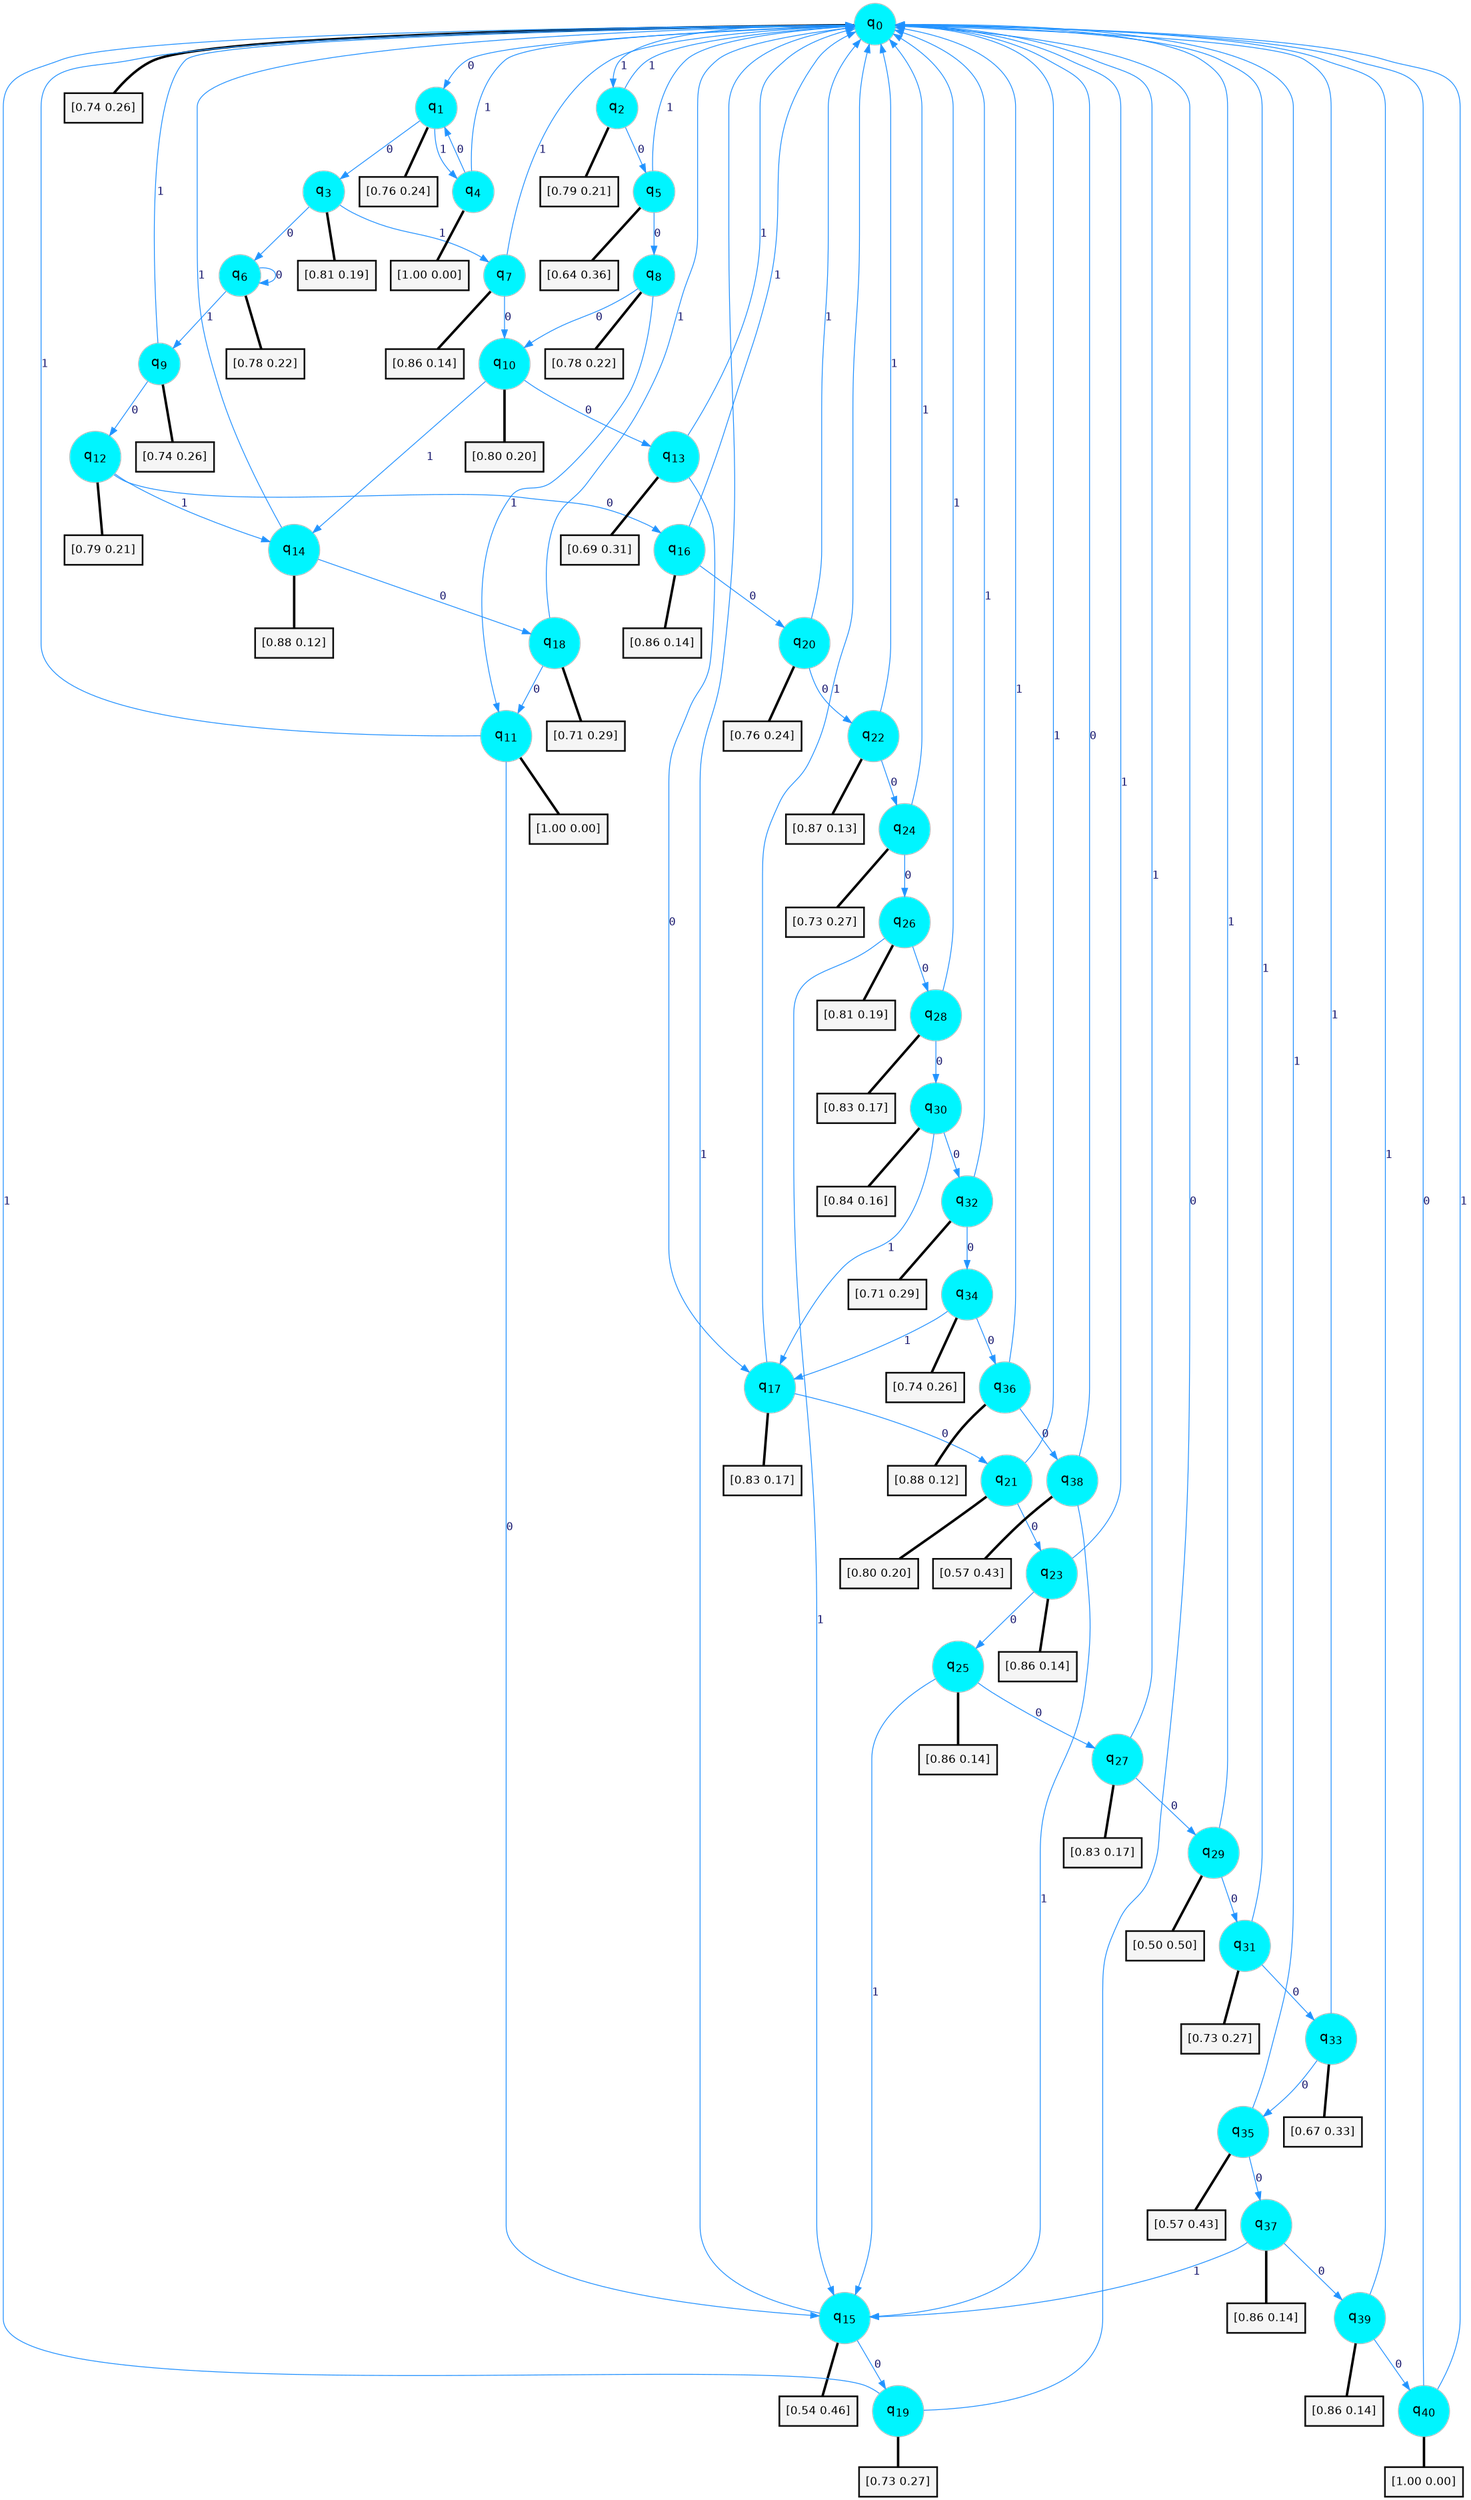 digraph G {
graph [
bgcolor=transparent, dpi=300, rankdir=TD, size="40,25"];
node [
color=gray, fillcolor=turquoise1, fontcolor=black, fontname=Helvetica, fontsize=16, fontweight=bold, shape=circle, style=filled];
edge [
arrowsize=1, color=dodgerblue1, fontcolor=midnightblue, fontname=courier, fontweight=bold, penwidth=1, style=solid, weight=20];
0[label=<q<SUB>0</SUB>>];
1[label=<q<SUB>1</SUB>>];
2[label=<q<SUB>2</SUB>>];
3[label=<q<SUB>3</SUB>>];
4[label=<q<SUB>4</SUB>>];
5[label=<q<SUB>5</SUB>>];
6[label=<q<SUB>6</SUB>>];
7[label=<q<SUB>7</SUB>>];
8[label=<q<SUB>8</SUB>>];
9[label=<q<SUB>9</SUB>>];
10[label=<q<SUB>10</SUB>>];
11[label=<q<SUB>11</SUB>>];
12[label=<q<SUB>12</SUB>>];
13[label=<q<SUB>13</SUB>>];
14[label=<q<SUB>14</SUB>>];
15[label=<q<SUB>15</SUB>>];
16[label=<q<SUB>16</SUB>>];
17[label=<q<SUB>17</SUB>>];
18[label=<q<SUB>18</SUB>>];
19[label=<q<SUB>19</SUB>>];
20[label=<q<SUB>20</SUB>>];
21[label=<q<SUB>21</SUB>>];
22[label=<q<SUB>22</SUB>>];
23[label=<q<SUB>23</SUB>>];
24[label=<q<SUB>24</SUB>>];
25[label=<q<SUB>25</SUB>>];
26[label=<q<SUB>26</SUB>>];
27[label=<q<SUB>27</SUB>>];
28[label=<q<SUB>28</SUB>>];
29[label=<q<SUB>29</SUB>>];
30[label=<q<SUB>30</SUB>>];
31[label=<q<SUB>31</SUB>>];
32[label=<q<SUB>32</SUB>>];
33[label=<q<SUB>33</SUB>>];
34[label=<q<SUB>34</SUB>>];
35[label=<q<SUB>35</SUB>>];
36[label=<q<SUB>36</SUB>>];
37[label=<q<SUB>37</SUB>>];
38[label=<q<SUB>38</SUB>>];
39[label=<q<SUB>39</SUB>>];
40[label=<q<SUB>40</SUB>>];
41[label="[0.74 0.26]", shape=box,fontcolor=black, fontname=Helvetica, fontsize=14, penwidth=2, fillcolor=whitesmoke,color=black];
42[label="[0.76 0.24]", shape=box,fontcolor=black, fontname=Helvetica, fontsize=14, penwidth=2, fillcolor=whitesmoke,color=black];
43[label="[0.79 0.21]", shape=box,fontcolor=black, fontname=Helvetica, fontsize=14, penwidth=2, fillcolor=whitesmoke,color=black];
44[label="[0.81 0.19]", shape=box,fontcolor=black, fontname=Helvetica, fontsize=14, penwidth=2, fillcolor=whitesmoke,color=black];
45[label="[1.00 0.00]", shape=box,fontcolor=black, fontname=Helvetica, fontsize=14, penwidth=2, fillcolor=whitesmoke,color=black];
46[label="[0.64 0.36]", shape=box,fontcolor=black, fontname=Helvetica, fontsize=14, penwidth=2, fillcolor=whitesmoke,color=black];
47[label="[0.78 0.22]", shape=box,fontcolor=black, fontname=Helvetica, fontsize=14, penwidth=2, fillcolor=whitesmoke,color=black];
48[label="[0.86 0.14]", shape=box,fontcolor=black, fontname=Helvetica, fontsize=14, penwidth=2, fillcolor=whitesmoke,color=black];
49[label="[0.78 0.22]", shape=box,fontcolor=black, fontname=Helvetica, fontsize=14, penwidth=2, fillcolor=whitesmoke,color=black];
50[label="[0.74 0.26]", shape=box,fontcolor=black, fontname=Helvetica, fontsize=14, penwidth=2, fillcolor=whitesmoke,color=black];
51[label="[0.80 0.20]", shape=box,fontcolor=black, fontname=Helvetica, fontsize=14, penwidth=2, fillcolor=whitesmoke,color=black];
52[label="[1.00 0.00]", shape=box,fontcolor=black, fontname=Helvetica, fontsize=14, penwidth=2, fillcolor=whitesmoke,color=black];
53[label="[0.79 0.21]", shape=box,fontcolor=black, fontname=Helvetica, fontsize=14, penwidth=2, fillcolor=whitesmoke,color=black];
54[label="[0.69 0.31]", shape=box,fontcolor=black, fontname=Helvetica, fontsize=14, penwidth=2, fillcolor=whitesmoke,color=black];
55[label="[0.88 0.12]", shape=box,fontcolor=black, fontname=Helvetica, fontsize=14, penwidth=2, fillcolor=whitesmoke,color=black];
56[label="[0.54 0.46]", shape=box,fontcolor=black, fontname=Helvetica, fontsize=14, penwidth=2, fillcolor=whitesmoke,color=black];
57[label="[0.86 0.14]", shape=box,fontcolor=black, fontname=Helvetica, fontsize=14, penwidth=2, fillcolor=whitesmoke,color=black];
58[label="[0.83 0.17]", shape=box,fontcolor=black, fontname=Helvetica, fontsize=14, penwidth=2, fillcolor=whitesmoke,color=black];
59[label="[0.71 0.29]", shape=box,fontcolor=black, fontname=Helvetica, fontsize=14, penwidth=2, fillcolor=whitesmoke,color=black];
60[label="[0.73 0.27]", shape=box,fontcolor=black, fontname=Helvetica, fontsize=14, penwidth=2, fillcolor=whitesmoke,color=black];
61[label="[0.76 0.24]", shape=box,fontcolor=black, fontname=Helvetica, fontsize=14, penwidth=2, fillcolor=whitesmoke,color=black];
62[label="[0.80 0.20]", shape=box,fontcolor=black, fontname=Helvetica, fontsize=14, penwidth=2, fillcolor=whitesmoke,color=black];
63[label="[0.87 0.13]", shape=box,fontcolor=black, fontname=Helvetica, fontsize=14, penwidth=2, fillcolor=whitesmoke,color=black];
64[label="[0.86 0.14]", shape=box,fontcolor=black, fontname=Helvetica, fontsize=14, penwidth=2, fillcolor=whitesmoke,color=black];
65[label="[0.73 0.27]", shape=box,fontcolor=black, fontname=Helvetica, fontsize=14, penwidth=2, fillcolor=whitesmoke,color=black];
66[label="[0.86 0.14]", shape=box,fontcolor=black, fontname=Helvetica, fontsize=14, penwidth=2, fillcolor=whitesmoke,color=black];
67[label="[0.81 0.19]", shape=box,fontcolor=black, fontname=Helvetica, fontsize=14, penwidth=2, fillcolor=whitesmoke,color=black];
68[label="[0.83 0.17]", shape=box,fontcolor=black, fontname=Helvetica, fontsize=14, penwidth=2, fillcolor=whitesmoke,color=black];
69[label="[0.83 0.17]", shape=box,fontcolor=black, fontname=Helvetica, fontsize=14, penwidth=2, fillcolor=whitesmoke,color=black];
70[label="[0.50 0.50]", shape=box,fontcolor=black, fontname=Helvetica, fontsize=14, penwidth=2, fillcolor=whitesmoke,color=black];
71[label="[0.84 0.16]", shape=box,fontcolor=black, fontname=Helvetica, fontsize=14, penwidth=2, fillcolor=whitesmoke,color=black];
72[label="[0.73 0.27]", shape=box,fontcolor=black, fontname=Helvetica, fontsize=14, penwidth=2, fillcolor=whitesmoke,color=black];
73[label="[0.71 0.29]", shape=box,fontcolor=black, fontname=Helvetica, fontsize=14, penwidth=2, fillcolor=whitesmoke,color=black];
74[label="[0.67 0.33]", shape=box,fontcolor=black, fontname=Helvetica, fontsize=14, penwidth=2, fillcolor=whitesmoke,color=black];
75[label="[0.74 0.26]", shape=box,fontcolor=black, fontname=Helvetica, fontsize=14, penwidth=2, fillcolor=whitesmoke,color=black];
76[label="[0.57 0.43]", shape=box,fontcolor=black, fontname=Helvetica, fontsize=14, penwidth=2, fillcolor=whitesmoke,color=black];
77[label="[0.88 0.12]", shape=box,fontcolor=black, fontname=Helvetica, fontsize=14, penwidth=2, fillcolor=whitesmoke,color=black];
78[label="[0.86 0.14]", shape=box,fontcolor=black, fontname=Helvetica, fontsize=14, penwidth=2, fillcolor=whitesmoke,color=black];
79[label="[0.57 0.43]", shape=box,fontcolor=black, fontname=Helvetica, fontsize=14, penwidth=2, fillcolor=whitesmoke,color=black];
80[label="[0.86 0.14]", shape=box,fontcolor=black, fontname=Helvetica, fontsize=14, penwidth=2, fillcolor=whitesmoke,color=black];
81[label="[1.00 0.00]", shape=box,fontcolor=black, fontname=Helvetica, fontsize=14, penwidth=2, fillcolor=whitesmoke,color=black];
0->1 [label=0];
0->2 [label=1];
0->41 [arrowhead=none, penwidth=3,color=black];
1->3 [label=0];
1->4 [label=1];
1->42 [arrowhead=none, penwidth=3,color=black];
2->5 [label=0];
2->0 [label=1];
2->43 [arrowhead=none, penwidth=3,color=black];
3->6 [label=0];
3->7 [label=1];
3->44 [arrowhead=none, penwidth=3,color=black];
4->1 [label=0];
4->0 [label=1];
4->45 [arrowhead=none, penwidth=3,color=black];
5->8 [label=0];
5->0 [label=1];
5->46 [arrowhead=none, penwidth=3,color=black];
6->6 [label=0];
6->9 [label=1];
6->47 [arrowhead=none, penwidth=3,color=black];
7->10 [label=0];
7->0 [label=1];
7->48 [arrowhead=none, penwidth=3,color=black];
8->10 [label=0];
8->11 [label=1];
8->49 [arrowhead=none, penwidth=3,color=black];
9->12 [label=0];
9->0 [label=1];
9->50 [arrowhead=none, penwidth=3,color=black];
10->13 [label=0];
10->14 [label=1];
10->51 [arrowhead=none, penwidth=3,color=black];
11->15 [label=0];
11->0 [label=1];
11->52 [arrowhead=none, penwidth=3,color=black];
12->16 [label=0];
12->14 [label=1];
12->53 [arrowhead=none, penwidth=3,color=black];
13->17 [label=0];
13->0 [label=1];
13->54 [arrowhead=none, penwidth=3,color=black];
14->18 [label=0];
14->0 [label=1];
14->55 [arrowhead=none, penwidth=3,color=black];
15->19 [label=0];
15->0 [label=1];
15->56 [arrowhead=none, penwidth=3,color=black];
16->20 [label=0];
16->0 [label=1];
16->57 [arrowhead=none, penwidth=3,color=black];
17->21 [label=0];
17->0 [label=1];
17->58 [arrowhead=none, penwidth=3,color=black];
18->11 [label=0];
18->0 [label=1];
18->59 [arrowhead=none, penwidth=3,color=black];
19->0 [label=0];
19->0 [label=1];
19->60 [arrowhead=none, penwidth=3,color=black];
20->22 [label=0];
20->0 [label=1];
20->61 [arrowhead=none, penwidth=3,color=black];
21->23 [label=0];
21->0 [label=1];
21->62 [arrowhead=none, penwidth=3,color=black];
22->24 [label=0];
22->0 [label=1];
22->63 [arrowhead=none, penwidth=3,color=black];
23->25 [label=0];
23->0 [label=1];
23->64 [arrowhead=none, penwidth=3,color=black];
24->26 [label=0];
24->0 [label=1];
24->65 [arrowhead=none, penwidth=3,color=black];
25->27 [label=0];
25->15 [label=1];
25->66 [arrowhead=none, penwidth=3,color=black];
26->28 [label=0];
26->15 [label=1];
26->67 [arrowhead=none, penwidth=3,color=black];
27->29 [label=0];
27->0 [label=1];
27->68 [arrowhead=none, penwidth=3,color=black];
28->30 [label=0];
28->0 [label=1];
28->69 [arrowhead=none, penwidth=3,color=black];
29->31 [label=0];
29->0 [label=1];
29->70 [arrowhead=none, penwidth=3,color=black];
30->32 [label=0];
30->17 [label=1];
30->71 [arrowhead=none, penwidth=3,color=black];
31->33 [label=0];
31->0 [label=1];
31->72 [arrowhead=none, penwidth=3,color=black];
32->34 [label=0];
32->0 [label=1];
32->73 [arrowhead=none, penwidth=3,color=black];
33->35 [label=0];
33->0 [label=1];
33->74 [arrowhead=none, penwidth=3,color=black];
34->36 [label=0];
34->17 [label=1];
34->75 [arrowhead=none, penwidth=3,color=black];
35->37 [label=0];
35->0 [label=1];
35->76 [arrowhead=none, penwidth=3,color=black];
36->38 [label=0];
36->0 [label=1];
36->77 [arrowhead=none, penwidth=3,color=black];
37->39 [label=0];
37->15 [label=1];
37->78 [arrowhead=none, penwidth=3,color=black];
38->0 [label=0];
38->15 [label=1];
38->79 [arrowhead=none, penwidth=3,color=black];
39->40 [label=0];
39->0 [label=1];
39->80 [arrowhead=none, penwidth=3,color=black];
40->0 [label=0];
40->0 [label=1];
40->81 [arrowhead=none, penwidth=3,color=black];
}
